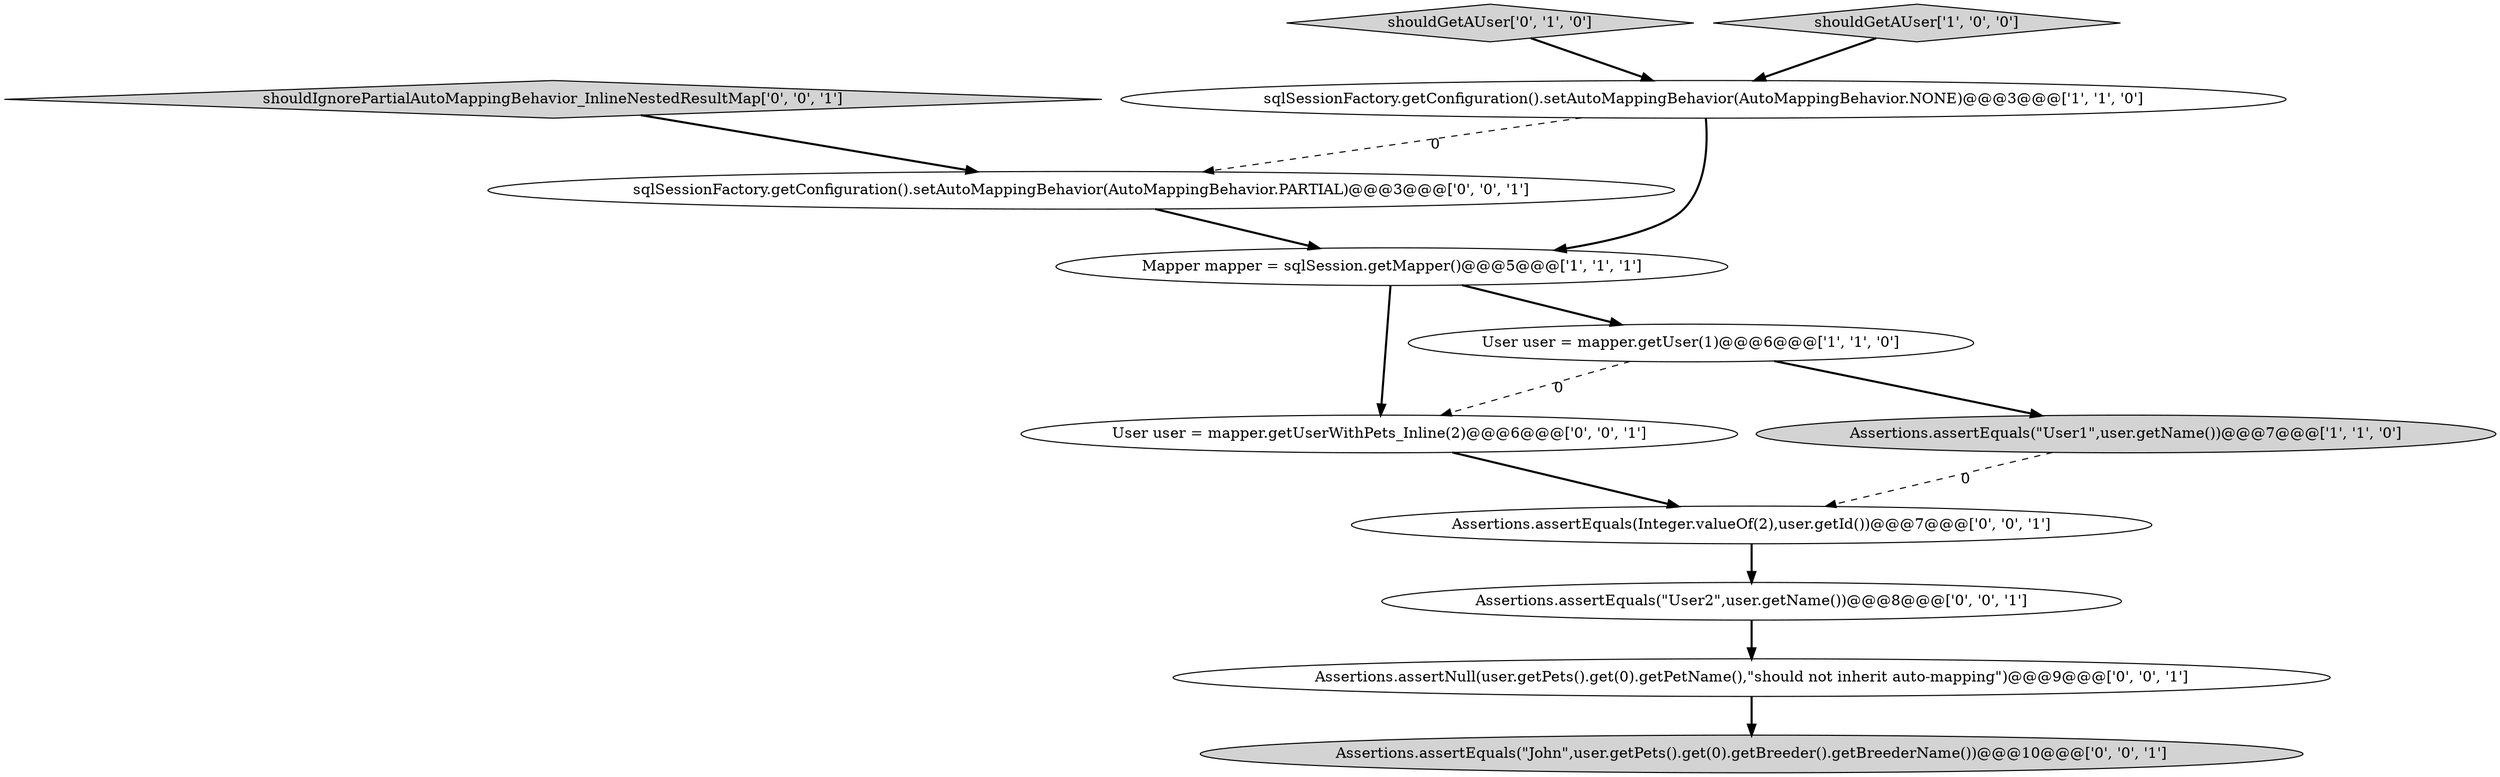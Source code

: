 digraph {
9 [style = filled, label = "User user = mapper.getUserWithPets_Inline(2)@@@6@@@['0', '0', '1']", fillcolor = white, shape = ellipse image = "AAA0AAABBB3BBB"];
4 [style = filled, label = "Mapper mapper = sqlSession.getMapper()@@@5@@@['1', '1', '1']", fillcolor = white, shape = ellipse image = "AAA0AAABBB1BBB"];
3 [style = filled, label = "sqlSessionFactory.getConfiguration().setAutoMappingBehavior(AutoMappingBehavior.NONE)@@@3@@@['1', '1', '0']", fillcolor = white, shape = ellipse image = "AAA0AAABBB1BBB"];
8 [style = filled, label = "Assertions.assertEquals(\"John\",user.getPets().get(0).getBreeder().getBreederName())@@@10@@@['0', '0', '1']", fillcolor = lightgray, shape = ellipse image = "AAA0AAABBB3BBB"];
6 [style = filled, label = "sqlSessionFactory.getConfiguration().setAutoMappingBehavior(AutoMappingBehavior.PARTIAL)@@@3@@@['0', '0', '1']", fillcolor = white, shape = ellipse image = "AAA0AAABBB3BBB"];
10 [style = filled, label = "Assertions.assertEquals(Integer.valueOf(2),user.getId())@@@7@@@['0', '0', '1']", fillcolor = white, shape = ellipse image = "AAA0AAABBB3BBB"];
5 [style = filled, label = "shouldGetAUser['0', '1', '0']", fillcolor = lightgray, shape = diamond image = "AAA0AAABBB2BBB"];
11 [style = filled, label = "Assertions.assertEquals(\"User2\",user.getName())@@@8@@@['0', '0', '1']", fillcolor = white, shape = ellipse image = "AAA0AAABBB3BBB"];
12 [style = filled, label = "shouldIgnorePartialAutoMappingBehavior_InlineNestedResultMap['0', '0', '1']", fillcolor = lightgray, shape = diamond image = "AAA0AAABBB3BBB"];
1 [style = filled, label = "shouldGetAUser['1', '0', '0']", fillcolor = lightgray, shape = diamond image = "AAA0AAABBB1BBB"];
0 [style = filled, label = "User user = mapper.getUser(1)@@@6@@@['1', '1', '0']", fillcolor = white, shape = ellipse image = "AAA0AAABBB1BBB"];
2 [style = filled, label = "Assertions.assertEquals(\"User1\",user.getName())@@@7@@@['1', '1', '0']", fillcolor = lightgray, shape = ellipse image = "AAA0AAABBB1BBB"];
7 [style = filled, label = "Assertions.assertNull(user.getPets().get(0).getPetName(),\"should not inherit auto-mapping\")@@@9@@@['0', '0', '1']", fillcolor = white, shape = ellipse image = "AAA0AAABBB3BBB"];
1->3 [style = bold, label=""];
5->3 [style = bold, label=""];
4->9 [style = bold, label=""];
6->4 [style = bold, label=""];
3->6 [style = dashed, label="0"];
0->9 [style = dashed, label="0"];
9->10 [style = bold, label=""];
7->8 [style = bold, label=""];
12->6 [style = bold, label=""];
3->4 [style = bold, label=""];
11->7 [style = bold, label=""];
2->10 [style = dashed, label="0"];
4->0 [style = bold, label=""];
0->2 [style = bold, label=""];
10->11 [style = bold, label=""];
}
